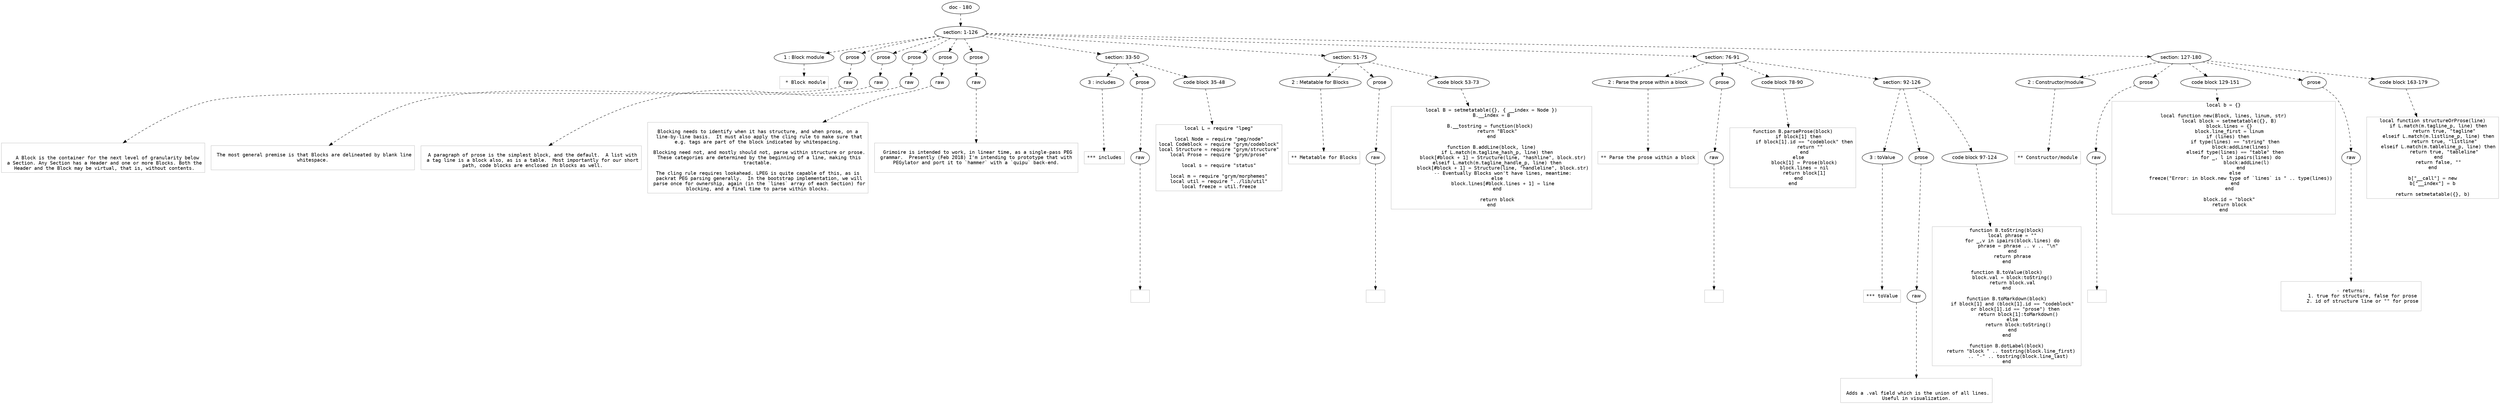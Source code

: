 digraph hierarchy {

node [fontname=Helvetica]
edge [style=dashed]

doc_0 [label="doc - 180"]


doc_0 -> { section_1}
{rank=same; section_1}

section_1 [label="section: 1-126"]


section_1 -> { header_2 prose_3 prose_4 prose_5 prose_6 prose_7 section_8 section_9 section_10 section_11}
{rank=same; header_2 prose_3 prose_4 prose_5 prose_6 prose_7 section_8 section_9 section_10 section_11}

header_2 [label="1 : Block module"]

prose_3 [label="prose"]

prose_4 [label="prose"]

prose_5 [label="prose"]

prose_6 [label="prose"]

prose_7 [label="prose"]

section_8 [label="section: 33-50"]

section_9 [label="section: 51-75"]

section_10 [label="section: 76-91"]

section_11 [label="section: 127-180"]


header_2 -> leaf_12
leaf_12  [color=Gray,shape=rectangle,fontname=Inconsolata,label=" * Block module"]
prose_3 -> { raw_13}
{rank=same; raw_13}

raw_13 [label="raw"]


raw_13 -> leaf_14
leaf_14  [color=Gray,shape=rectangle,fontname=Inconsolata,label="

   A Block is the container for the next level of granularity below
 a Section. Any Section has a Header and one or more Blocks. Both the
 Header and the Block may be virtual, that is, without contents.
"]
prose_4 -> { raw_15}
{rank=same; raw_15}

raw_15 [label="raw"]


raw_15 -> leaf_16
leaf_16  [color=Gray,shape=rectangle,fontname=Inconsolata,label="
 The most general premise is that Blocks are delineated by blank line
 whitespace. 

"]
prose_5 -> { raw_17}
{rank=same; raw_17}

raw_17 [label="raw"]


raw_17 -> leaf_18
leaf_18  [color=Gray,shape=rectangle,fontname=Inconsolata,label="
 A paragraph of prose is the simplest block, and the default.  A list with
 a tag line is a block also, as is a table.  Most importantly for our short
 path, code blocks are enclosed in blocks as well.
"]
prose_6 -> { raw_19}
{rank=same; raw_19}

raw_19 [label="raw"]


raw_19 -> leaf_20
leaf_20  [color=Gray,shape=rectangle,fontname=Inconsolata,label="
 Blocking needs to identify when it has structure, and when prose, on a 
 line-by-line basis.  It must also apply the cling rule to make sure that
 e.g. tags are part of the block indicated by whitespacing. 
 
 Blocking need not, and mostly should not, parse within structure or prose.
 These categories are determined by the beginning of a line, making this
 tractable. 
 
 The cling rule requires lookahead. LPEG is quite capable of this, as is 
 packrat PEG parsing generally.  In the bootstrap implementation, we will
 parse once for ownership, again (in the `lines` array of each Section) for
 blocking, and a final time to parse within blocks. 
"]
prose_7 -> { raw_21}
{rank=same; raw_21}

raw_21 [label="raw"]


raw_21 -> leaf_22
leaf_22  [color=Gray,shape=rectangle,fontname=Inconsolata,label="
 Grimoire is intended to work, in linear time, as a single-pass PEG
 grammar.  Presently (Feb 2018) I'm intending to prototype that with 
 PEGylator and port it to `hammer` with a `quipu` back-end. 

"]
section_8 -> { header_23 prose_24 codeblock_25}
{rank=same; header_23 prose_24 codeblock_25}

header_23 [label="3 : includes"]

prose_24 [label="prose"]

codeblock_25 [label="code block 35-48"]


header_23 -> leaf_26
leaf_26  [color=Gray,shape=rectangle,fontname=Inconsolata,label="*** includes"]
prose_24 -> { raw_27}
{rank=same; raw_27}

raw_27 [label="raw"]


raw_27 -> leaf_28
leaf_28  [color=Gray,shape=rectangle,fontname=Inconsolata,label="
"]
codeblock_25 -> leaf_29
leaf_29  [color=Gray,shape=rectangle,fontname=Inconsolata,label="local L = require \"lpeg\"

local Node = require \"peg/node\"
local Codeblock = require \"grym/codeblock\"
local Structure = require \"grym/structure\"
local Prose = require \"grym/prose\"

local s = require \"status\"

local m = require \"grym/morphemes\"
local util = require \"../lib/util\"
local freeze = util.freeze"]
section_9 -> { header_30 prose_31 codeblock_32}
{rank=same; header_30 prose_31 codeblock_32}

header_30 [label="2 : Metatable for Blocks"]

prose_31 [label="prose"]

codeblock_32 [label="code block 53-73"]


header_30 -> leaf_33
leaf_33  [color=Gray,shape=rectangle,fontname=Inconsolata,label="** Metatable for Blocks"]
prose_31 -> { raw_34}
{rank=same; raw_34}

raw_34 [label="raw"]


raw_34 -> leaf_35
leaf_35  [color=Gray,shape=rectangle,fontname=Inconsolata,label="
"]
codeblock_32 -> leaf_36
leaf_36  [color=Gray,shape=rectangle,fontname=Inconsolata,label="local B = setmetatable({}, { __index = Node })
B.__index = B

B.__tostring = function(block) 
    return \"Block\"
end

function B.addLine(block, line)
    if L.match(m.tagline_hash_p, line) then
        block[#block + 1] = Structure(line, \"hashline\", block.str)
    elseif L.match(m.tagline_handle_p, line) then
        block[#block + 1] = Structure(line, \"handleline\", block.str)
        -- Eventually Blocks won't have lines, meantime:
    else
        block.lines[#block.lines + 1] = line
    end

    return block
end"]
section_10 -> { header_37 prose_38 codeblock_39 section_40}
{rank=same; header_37 prose_38 codeblock_39 section_40}

header_37 [label="2 : Parse the prose within a block"]

prose_38 [label="prose"]

codeblock_39 [label="code block 78-90"]

section_40 [label="section: 92-126"]


header_37 -> leaf_41
leaf_41  [color=Gray,shape=rectangle,fontname=Inconsolata,label="** Parse the prose within a block"]
prose_38 -> { raw_42}
{rank=same; raw_42}

raw_42 [label="raw"]


raw_42 -> leaf_43
leaf_43  [color=Gray,shape=rectangle,fontname=Inconsolata,label="
"]
codeblock_39 -> leaf_44
leaf_44  [color=Gray,shape=rectangle,fontname=Inconsolata,label="function B.parseProse(block)
    if block[1] then
        if block[1].id == \"codeblock\" then
            return \"\"
        end
    else
        block[1] = Prose(block)
        block.lines = nil
        return block[1]
    end
end"]
section_40 -> { header_45 prose_46 codeblock_47}
{rank=same; header_45 prose_46 codeblock_47}

header_45 [label="3 : toValue"]

prose_46 [label="prose"]

codeblock_47 [label="code block 97-124"]


header_45 -> leaf_48
leaf_48  [color=Gray,shape=rectangle,fontname=Inconsolata,label="*** toValue"]
prose_46 -> { raw_49}
{rank=same; raw_49}

raw_49 [label="raw"]


raw_49 -> leaf_50
leaf_50  [color=Gray,shape=rectangle,fontname=Inconsolata,label="

 Adds a .val field which is the union of all lines.
 Useful in visualization. 
"]
codeblock_47 -> leaf_51
leaf_51  [color=Gray,shape=rectangle,fontname=Inconsolata,label="function B.toString(block)
    local phrase = \"\"
    for _,v in ipairs(block.lines) do
        phrase = phrase .. v .. \"\\n\"
    end
    return phrase
end

function B.toValue(block)
    block.val = block:toString()
    return block.val
end

function B.toMarkdown(block)
    if block[1] and (block[1].id == \"codeblock\"
      or block[1].id == \"prose\") then
        return block[1]:toMarkdown()
    else
        return block:toString()
    end
end

function B.dotLabel(block)
    return \"block \" .. tostring(block.line_first) 
        .. \"-\" .. tostring(block.line_last)
end"]
section_11 -> { header_52 prose_53 codeblock_54 prose_55 codeblock_56}
{rank=same; header_52 prose_53 codeblock_54 prose_55 codeblock_56}

header_52 [label="2 : Constructor/module"]

prose_53 [label="prose"]

codeblock_54 [label="code block 129-151"]

prose_55 [label="prose"]

codeblock_56 [label="code block 163-179"]


header_52 -> leaf_57
leaf_57  [color=Gray,shape=rectangle,fontname=Inconsolata,label="** Constructor/module"]
prose_53 -> { raw_58}
{rank=same; raw_58}

raw_58 [label="raw"]


raw_58 -> leaf_59
leaf_59  [color=Gray,shape=rectangle,fontname=Inconsolata,label="
"]
codeblock_54 -> leaf_60
leaf_60  [color=Gray,shape=rectangle,fontname=Inconsolata,label="local b = {}

local function new(Block, lines, linum, str)
    local block = setmetatable({}, B)
    block.lines = {}
    block.line_first = linum
    if (lines) then 
        if type(lines) == \"string\" then
            block:addLine(lines)
        elseif type(lines) == \"table\" then
            for _, l in ipairs(lines) do
                block:addLine(l)
            end
        else
            freeze(\"Error: in block.new type of `lines` is \" .. type(lines))
        end
    end

    block.id = \"block\"
    return block
end"]
prose_55 -> { raw_61}
{rank=same; raw_61}

raw_61 [label="raw"]


raw_61 -> leaf_62
leaf_62  [color=Gray,shape=rectangle,fontname=Inconsolata,label="
 - returns: 
        1. true for structure, false for prose
        2. id of structure line or \"\" for prose

"]
codeblock_56 -> leaf_63
leaf_63  [color=Gray,shape=rectangle,fontname=Inconsolata,label="local function structureOrProse(line)
    if L.match(m.tagline_p, line) then
        return true, \"tagline\"
    elseif L.match(m.listline_p, line) then
        return true, \"listline\"
    elseif L.match(m.tableline_p, line) then
        return true, \"tableline\"
    end
    return false, \"\"
end

b[\"__call\"] = new
b[\"__index\"] = b

return setmetatable({}, b)"]

}
